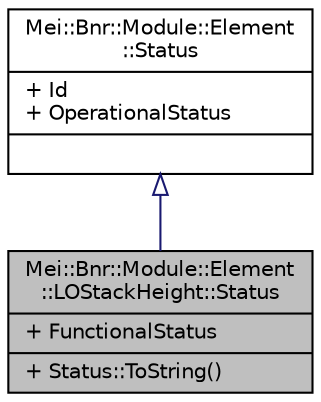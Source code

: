 digraph "Mei::Bnr::Module::Element::LOStackHeight::Status"
{
  edge [fontname="Helvetica",fontsize="10",labelfontname="Helvetica",labelfontsize="10"];
  node [fontname="Helvetica",fontsize="10",shape=record];
  Node1 [label="{Mei::Bnr::Module::Element\l::LOStackHeight::Status\n|+ FunctionalStatus\l|+ Status::ToString()\l}",height=0.2,width=0.4,color="black", fillcolor="grey75", style="filled", fontcolor="black"];
  Node2 -> Node1 [dir="back",color="midnightblue",fontsize="10",style="solid",arrowtail="onormal",fontname="Helvetica"];
  Node2 [label="{Mei::Bnr::Module::Element\l::Status\n|+ Id\l+ OperationalStatus\l|}",height=0.2,width=0.4,color="black", fillcolor="white", style="filled",URL="$a00080.html",tooltip="Element::Status "];
}
